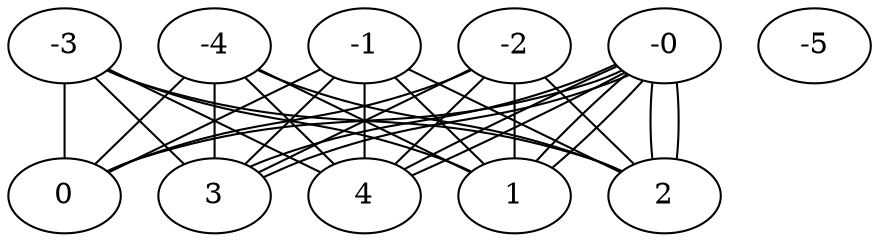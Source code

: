 graph {
    0-0 -- 1-0;
    0-0 -- 0-1;
    1-0 -- 2-0;
    1-0 -- 1-1;
    0-1 -- 0-2;
    2-0 -- 3-0;
    2-0 -- 2-1;
    1-1 -- 1-2;
    0-2 -- 0-3;
    3-0 -- 4-0;
    3-0 -- 3-1;
    2-1 -- 2-2;
    1-2 -- 1-3;
    0-3 -- 0-4;
    4-0 -- 4-1;
    3-1 -- 3-2;
    2-2 -- 2-3;
    1-3 -- 1-4;
    0-4 -- 0-5;
    4-1 -- 4-2;
    3-2 -- 3-3;
    2-3 -- 2-4;
    1-4 -- 1-5;
    4-2 -- 4-3;
    3-3 -- 3-4;
    2-4 -- 2-5;
    4-3 -- 4-4;
    3-4 -- 3-5;
    4-4 -- 4-5;
}